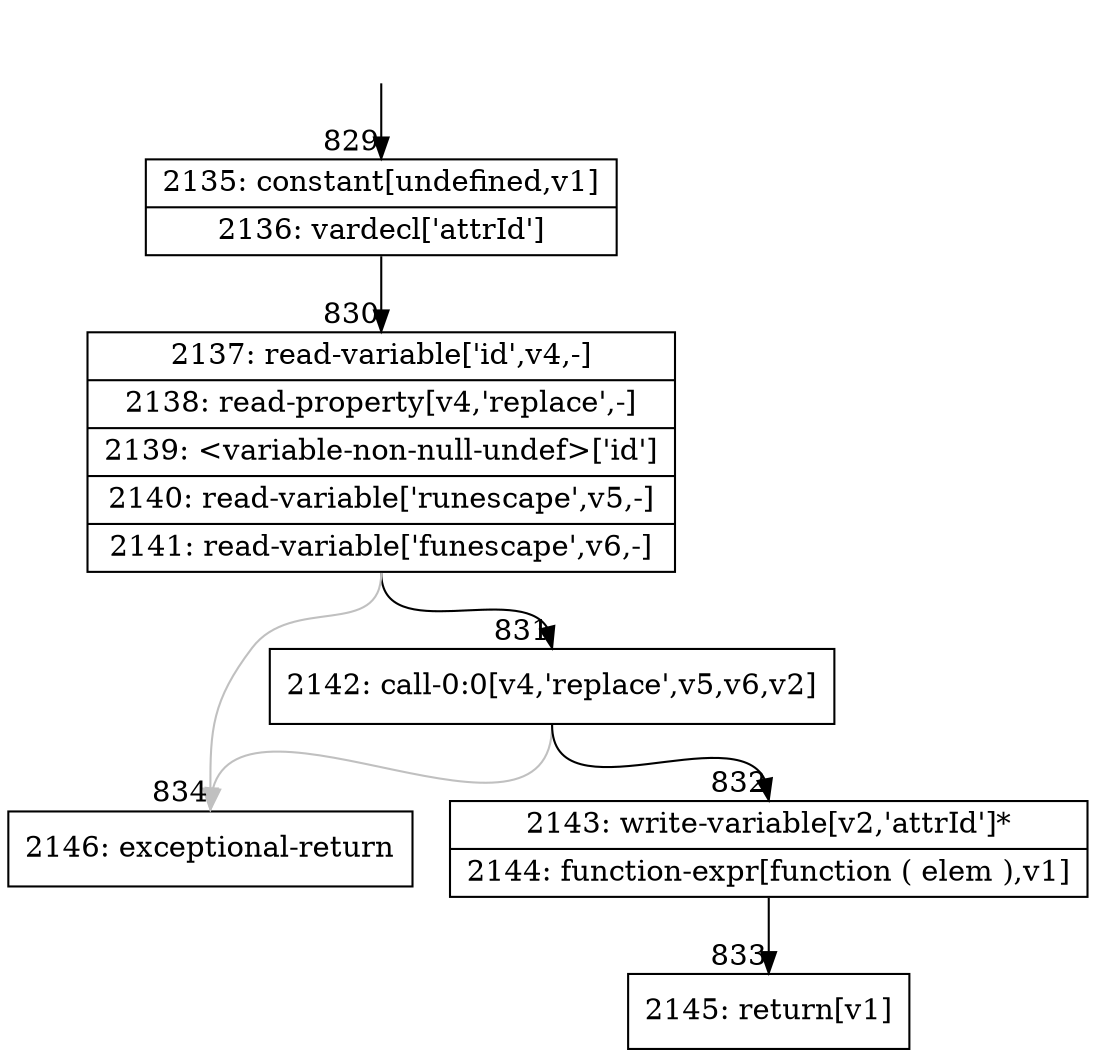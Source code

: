 digraph {
rankdir="TD"
BB_entry71[shape=none,label=""];
BB_entry71 -> BB829 [tailport=s, headport=n, headlabel="    829"]
BB829 [shape=record label="{2135: constant[undefined,v1]|2136: vardecl['attrId']}" ] 
BB829 -> BB830 [tailport=s, headport=n, headlabel="      830"]
BB830 [shape=record label="{2137: read-variable['id',v4,-]|2138: read-property[v4,'replace',-]|2139: \<variable-non-null-undef\>['id']|2140: read-variable['runescape',v5,-]|2141: read-variable['funescape',v6,-]}" ] 
BB830 -> BB831 [tailport=s, headport=n, headlabel="      831"]
BB830 -> BB834 [tailport=s, headport=n, color=gray, headlabel="      834"]
BB831 [shape=record label="{2142: call-0:0[v4,'replace',v5,v6,v2]}" ] 
BB831 -> BB832 [tailport=s, headport=n, headlabel="      832"]
BB831 -> BB834 [tailport=s, headport=n, color=gray]
BB832 [shape=record label="{2143: write-variable[v2,'attrId']*|2144: function-expr[function ( elem ),v1]}" ] 
BB832 -> BB833 [tailport=s, headport=n, headlabel="      833"]
BB833 [shape=record label="{2145: return[v1]}" ] 
BB834 [shape=record label="{2146: exceptional-return}" ] 
}

